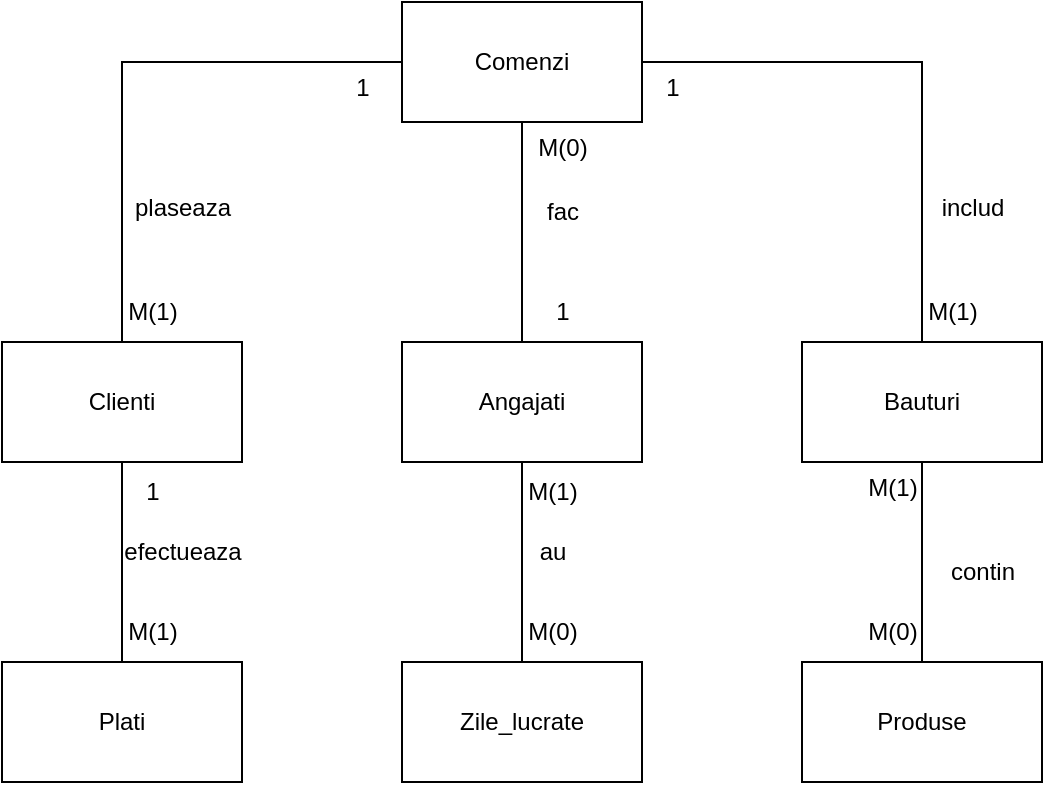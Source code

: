 <mxfile version="24.4.13" type="device">
  <diagram id="R2lEEEUBdFMjLlhIrx00" name="Page-1">
    <mxGraphModel dx="1242" dy="582" grid="1" gridSize="10" guides="1" tooltips="1" connect="1" arrows="1" fold="1" page="1" pageScale="1" pageWidth="850" pageHeight="1100" math="0" shadow="0" extFonts="Permanent Marker^https://fonts.googleapis.com/css?family=Permanent+Marker">
      <root>
        <mxCell id="0" />
        <mxCell id="1" parent="0" />
        <mxCell id="JwdWgJcwXFqElutiA5cO-13" value="" style="edgeStyle=orthogonalEdgeStyle;rounded=0;orthogonalLoop=1;jettySize=auto;html=1;endArrow=none;endFill=0;" parent="1" source="JwdWgJcwXFqElutiA5cO-11" target="JwdWgJcwXFqElutiA5cO-12" edge="1">
          <mxGeometry relative="1" as="geometry" />
        </mxCell>
        <mxCell id="JwdWgJcwXFqElutiA5cO-17" value="" style="edgeStyle=orthogonalEdgeStyle;rounded=0;orthogonalLoop=1;jettySize=auto;html=1;endArrow=none;endFill=0;" parent="1" source="JwdWgJcwXFqElutiA5cO-11" target="JwdWgJcwXFqElutiA5cO-16" edge="1">
          <mxGeometry relative="1" as="geometry" />
        </mxCell>
        <mxCell id="JwdWgJcwXFqElutiA5cO-19" value="" style="edgeStyle=orthogonalEdgeStyle;rounded=0;orthogonalLoop=1;jettySize=auto;html=1;endArrow=none;endFill=0;" parent="1" source="JwdWgJcwXFqElutiA5cO-11" target="JwdWgJcwXFqElutiA5cO-18" edge="1">
          <mxGeometry relative="1" as="geometry">
            <Array as="points">
              <mxPoint x="200" y="130" />
            </Array>
          </mxGeometry>
        </mxCell>
        <mxCell id="JwdWgJcwXFqElutiA5cO-11" value="Comenzi" style="rounded=0;whiteSpace=wrap;html=1;" parent="1" vertex="1">
          <mxGeometry x="340" y="100" width="120" height="60" as="geometry" />
        </mxCell>
        <mxCell id="JwdWgJcwXFqElutiA5cO-15" value="" style="edgeStyle=orthogonalEdgeStyle;rounded=0;orthogonalLoop=1;jettySize=auto;html=1;endArrow=none;endFill=0;" parent="1" source="JwdWgJcwXFqElutiA5cO-12" target="JwdWgJcwXFqElutiA5cO-14" edge="1">
          <mxGeometry relative="1" as="geometry" />
        </mxCell>
        <mxCell id="JwdWgJcwXFqElutiA5cO-12" value="Bauturi" style="rounded=0;whiteSpace=wrap;html=1;" parent="1" vertex="1">
          <mxGeometry x="540" y="270" width="120" height="60" as="geometry" />
        </mxCell>
        <mxCell id="JwdWgJcwXFqElutiA5cO-14" value="Produse" style="rounded=0;whiteSpace=wrap;html=1;" parent="1" vertex="1">
          <mxGeometry x="540" y="430" width="120" height="60" as="geometry" />
        </mxCell>
        <mxCell id="JwdWgJcwXFqElutiA5cO-23" value="" style="edgeStyle=orthogonalEdgeStyle;rounded=0;orthogonalLoop=1;jettySize=auto;html=1;endArrow=none;endFill=0;" parent="1" source="JwdWgJcwXFqElutiA5cO-16" target="JwdWgJcwXFqElutiA5cO-22" edge="1">
          <mxGeometry relative="1" as="geometry" />
        </mxCell>
        <mxCell id="JwdWgJcwXFqElutiA5cO-16" value="Angajati" style="rounded=0;whiteSpace=wrap;html=1;" parent="1" vertex="1">
          <mxGeometry x="340" y="270" width="120" height="60" as="geometry" />
        </mxCell>
        <mxCell id="JwdWgJcwXFqElutiA5cO-21" value="" style="edgeStyle=orthogonalEdgeStyle;rounded=0;orthogonalLoop=1;jettySize=auto;html=1;endArrow=none;endFill=0;" parent="1" source="JwdWgJcwXFqElutiA5cO-18" target="JwdWgJcwXFqElutiA5cO-20" edge="1">
          <mxGeometry relative="1" as="geometry" />
        </mxCell>
        <mxCell id="JwdWgJcwXFqElutiA5cO-18" value="Clienti" style="rounded=0;whiteSpace=wrap;html=1;" parent="1" vertex="1">
          <mxGeometry x="140" y="270" width="120" height="60" as="geometry" />
        </mxCell>
        <mxCell id="JwdWgJcwXFqElutiA5cO-20" value="Plati" style="rounded=0;whiteSpace=wrap;html=1;" parent="1" vertex="1">
          <mxGeometry x="140" y="430" width="120" height="60" as="geometry" />
        </mxCell>
        <mxCell id="JwdWgJcwXFqElutiA5cO-22" value="Zile_lucrate" style="rounded=0;whiteSpace=wrap;html=1;" parent="1" vertex="1">
          <mxGeometry x="340" y="430" width="120" height="60" as="geometry" />
        </mxCell>
        <mxCell id="JwdWgJcwXFqElutiA5cO-26" value="M(1)" style="text;html=1;align=center;verticalAlign=middle;resizable=0;points=[];autosize=1;strokeColor=none;fillColor=none;" parent="1" vertex="1">
          <mxGeometry x="590" y="240" width="50" height="30" as="geometry" />
        </mxCell>
        <mxCell id="JwdWgJcwXFqElutiA5cO-29" value="M(1)" style="text;html=1;align=center;verticalAlign=middle;resizable=0;points=[];autosize=1;strokeColor=none;fillColor=none;" parent="1" vertex="1">
          <mxGeometry x="190" y="240" width="50" height="30" as="geometry" />
        </mxCell>
        <mxCell id="JwdWgJcwXFqElutiA5cO-30" value="1" style="text;html=1;align=center;verticalAlign=middle;resizable=0;points=[];autosize=1;strokeColor=none;fillColor=none;" parent="1" vertex="1">
          <mxGeometry x="305" y="128" width="30" height="30" as="geometry" />
        </mxCell>
        <mxCell id="JwdWgJcwXFqElutiA5cO-31" value="1" style="text;html=1;align=center;verticalAlign=middle;resizable=0;points=[];autosize=1;strokeColor=none;fillColor=none;" parent="1" vertex="1">
          <mxGeometry x="460" y="128" width="30" height="30" as="geometry" />
        </mxCell>
        <mxCell id="JwdWgJcwXFqElutiA5cO-33" value="M(0)" style="text;html=1;align=center;verticalAlign=middle;resizable=0;points=[];autosize=1;strokeColor=none;fillColor=none;" parent="1" vertex="1">
          <mxGeometry x="395" y="158" width="50" height="30" as="geometry" />
        </mxCell>
        <mxCell id="JwdWgJcwXFqElutiA5cO-34" value="M(0)" style="text;html=1;align=center;verticalAlign=middle;resizable=0;points=[];autosize=1;strokeColor=none;fillColor=none;" parent="1" vertex="1">
          <mxGeometry x="390" y="400" width="50" height="30" as="geometry" />
        </mxCell>
        <mxCell id="JwdWgJcwXFqElutiA5cO-35" value="M(1)" style="text;html=1;align=center;verticalAlign=middle;resizable=0;points=[];autosize=1;strokeColor=none;fillColor=none;" parent="1" vertex="1">
          <mxGeometry x="390" y="330" width="50" height="30" as="geometry" />
        </mxCell>
        <mxCell id="JwdWgJcwXFqElutiA5cO-36" value="M(0)" style="text;html=1;align=center;verticalAlign=middle;resizable=0;points=[];autosize=1;strokeColor=none;fillColor=none;" parent="1" vertex="1">
          <mxGeometry x="560" y="400" width="50" height="30" as="geometry" />
        </mxCell>
        <mxCell id="JwdWgJcwXFqElutiA5cO-37" value="M(1)" style="text;html=1;align=center;verticalAlign=middle;resizable=0;points=[];autosize=1;strokeColor=none;fillColor=none;" parent="1" vertex="1">
          <mxGeometry x="560" y="328" width="50" height="30" as="geometry" />
        </mxCell>
        <mxCell id="JwdWgJcwXFqElutiA5cO-38" value="M(1)" style="text;html=1;align=center;verticalAlign=middle;resizable=0;points=[];autosize=1;strokeColor=none;fillColor=none;" parent="1" vertex="1">
          <mxGeometry x="190" y="400" width="50" height="30" as="geometry" />
        </mxCell>
        <mxCell id="JwdWgJcwXFqElutiA5cO-39" value="1" style="text;html=1;align=center;verticalAlign=middle;resizable=0;points=[];autosize=1;strokeColor=none;fillColor=none;" parent="1" vertex="1">
          <mxGeometry x="200" y="330" width="30" height="30" as="geometry" />
        </mxCell>
        <mxCell id="JwdWgJcwXFqElutiA5cO-41" value="fac" style="text;html=1;align=center;verticalAlign=middle;resizable=0;points=[];autosize=1;strokeColor=none;fillColor=none;" parent="1" vertex="1">
          <mxGeometry x="400" y="190" width="40" height="30" as="geometry" />
        </mxCell>
        <mxCell id="JwdWgJcwXFqElutiA5cO-42" value="contin" style="text;html=1;align=center;verticalAlign=middle;resizable=0;points=[];autosize=1;strokeColor=none;fillColor=none;" parent="1" vertex="1">
          <mxGeometry x="600" y="370" width="60" height="30" as="geometry" />
        </mxCell>
        <mxCell id="JwdWgJcwXFqElutiA5cO-43" value="plaseaza" style="text;html=1;align=center;verticalAlign=middle;resizable=0;points=[];autosize=1;strokeColor=none;fillColor=none;" parent="1" vertex="1">
          <mxGeometry x="195" y="188" width="70" height="30" as="geometry" />
        </mxCell>
        <mxCell id="JwdWgJcwXFqElutiA5cO-44" value="1" style="text;html=1;align=center;verticalAlign=middle;resizable=0;points=[];autosize=1;strokeColor=none;fillColor=none;" parent="1" vertex="1">
          <mxGeometry x="405" y="240" width="30" height="30" as="geometry" />
        </mxCell>
        <mxCell id="JwdWgJcwXFqElutiA5cO-45" value="includ" style="text;html=1;align=center;verticalAlign=middle;resizable=0;points=[];autosize=1;strokeColor=none;fillColor=none;" parent="1" vertex="1">
          <mxGeometry x="600" y="188" width="50" height="30" as="geometry" />
        </mxCell>
        <mxCell id="JwdWgJcwXFqElutiA5cO-46" value="au" style="text;html=1;align=center;verticalAlign=middle;resizable=0;points=[];autosize=1;strokeColor=none;fillColor=none;" parent="1" vertex="1">
          <mxGeometry x="395" y="360" width="40" height="30" as="geometry" />
        </mxCell>
        <mxCell id="JwdWgJcwXFqElutiA5cO-47" value="efectueaza" style="text;html=1;align=center;verticalAlign=middle;resizable=0;points=[];autosize=1;strokeColor=none;fillColor=none;" parent="1" vertex="1">
          <mxGeometry x="190" y="360" width="80" height="30" as="geometry" />
        </mxCell>
      </root>
    </mxGraphModel>
  </diagram>
</mxfile>
